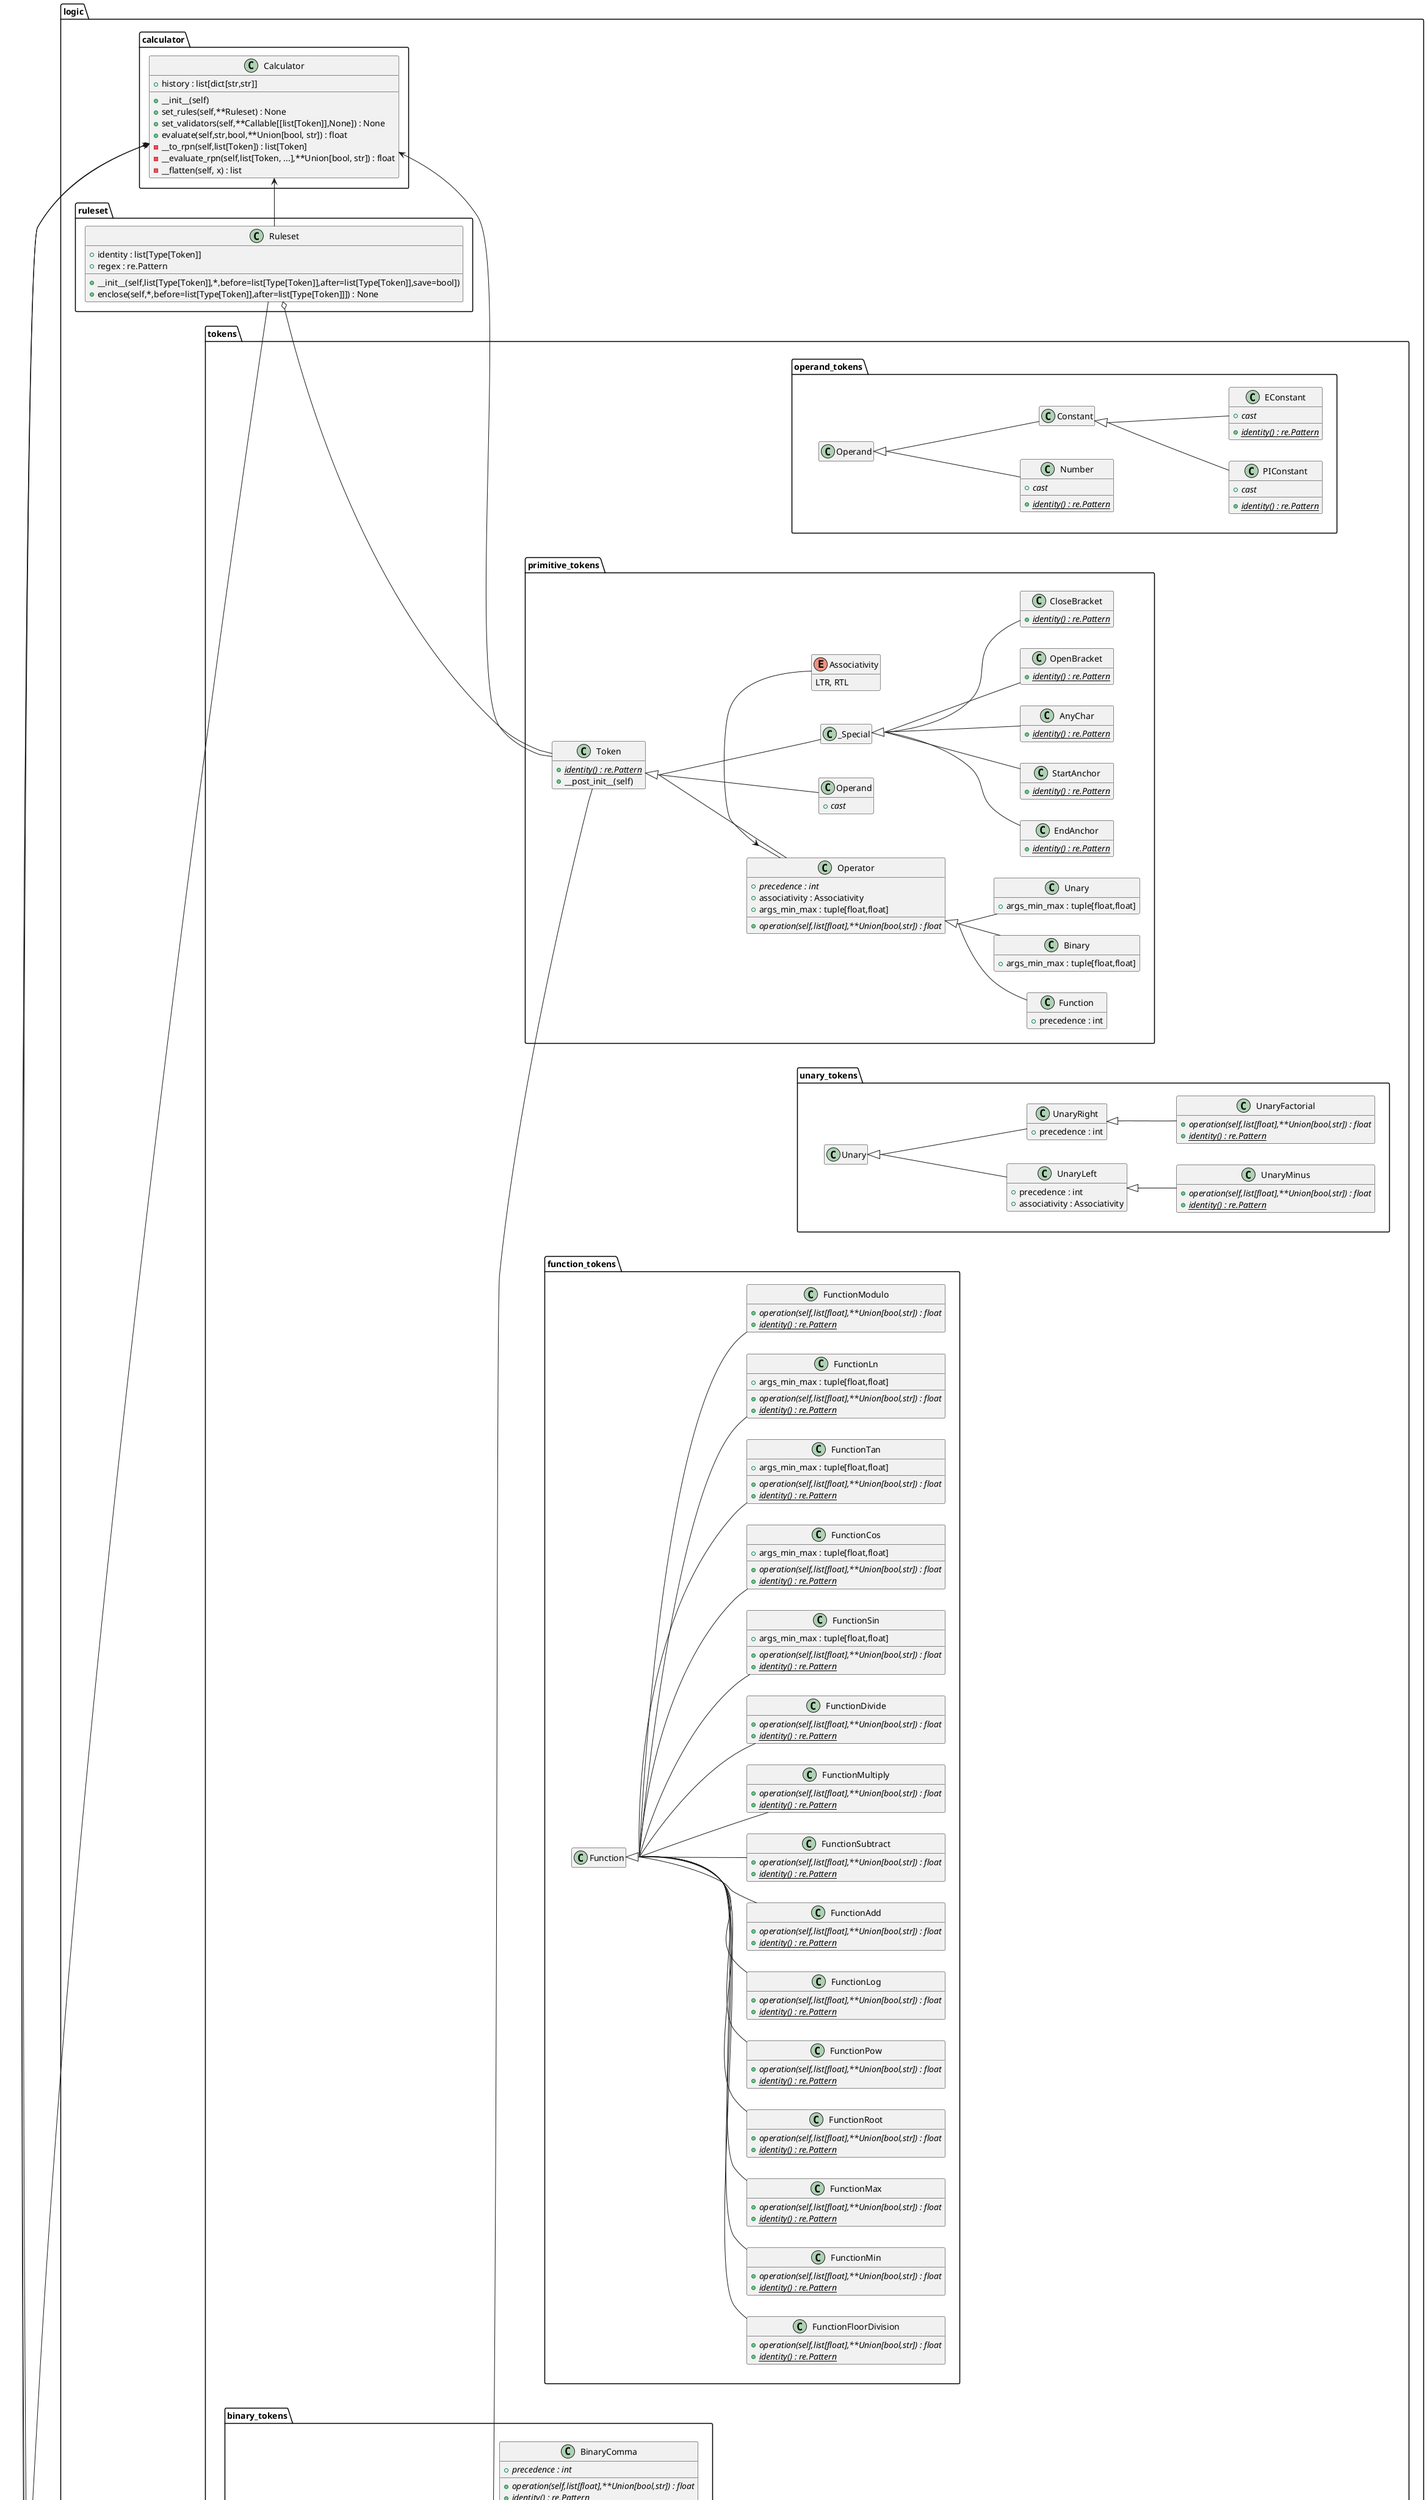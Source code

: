 @startuml

skinparam groupinheritance 2
hide empty member
left to right direction

package logic {
    package tokens {
        package primitive_tokens {
            class Token {
                +{abstract} {static} {method} identity() : re.Pattern
                +{method} __post_init__(self)
            }
            class _Special extends Token
            class OpenBracket extends _Special {
                +{abstract} {static} {method} identity() : re.Pattern
            }
            class CloseBracket extends _Special {
                +{abstract} {static} {method} identity() : re.Pattern
            }
            class EndAnchor extends _Special {
                +{abstract} {static} {method} identity() : re.Pattern
            }
            class StartAnchor extends _Special {
                +{abstract} {static} {method} identity() : re.Pattern
            }
            class AnyChar extends _Special {
                +{abstract} {static} {method} identity() : re.Pattern
            }
            class Operand extends Token {
                +{abstract} {field} cast
            }
            enum Associativity {
                LTR, RTL
            }
            class Operator extends Token {
                +{abstract} {field} precedence : int
                +{field} associativity : Associativity
                +{abstract} {method} operation(self,list[float],**Union[bool,str]) : float
                +{field} args_min_max : tuple[float,float]
            }
            class Binary extends Operator {
                +{field} args_min_max : tuple[float,float]
            }
            class Unary extends Operator {
                +{field} args_min_max : tuple[float,float]
            }
            class Function extends Operator {
                +{field} precedence : int
            }
            Operator <- Associativity
        }
        package operand_tokens {
            class Number extends Operand  {
                 +{abstract} {static} {method} identity() : re.Pattern
                 +{abstract} {field} cast
            }
            class Constant extends Operand
            class PIConstant extends Constant {
                 +{abstract} {static} {method} identity() : re.Pattern
                 +{abstract} {field} cast
            }
            class EConstant extends Constant {
                 +{abstract} {static} {method} identity() : re.Pattern
                 +{abstract} {field} cast
            }
        }
        package unary_tokens {
            class UnaryLeft extends Unary {
                +{field} precedence : int
                +{field} associativity : Associativity
            }
            class UnaryRight extends Unary {
                +{field} precedence : int
            }
            class UnaryMinus extends UnaryLeft {
                +{abstract} {method} operation(self,list[float],**Union[bool,str]) : float
                +{abstract} {static} {method} identity() : re.Pattern
            }
            class UnaryFactorial extends UnaryRight {
                +{abstract} {method} operation(self,list[float],**Union[bool,str]) : float
                +{abstract} {static} {method} identity() : re.Pattern
            }
        }
        package binary_tokens {
            class BinaryComma extends Binary {
                +{abstract} {field} precedence : int
                +{abstract} {method} operation(self,list[float],**Union[bool,str]) : float
                +{abstract} {static} {method} identity() : re.Pattern
            }
            class BinaryPlus extends Binary {
                +{abstract} {field} precedence : int
                +{abstract} {method} operation(self,list[float],**Union[bool,str]) : float
                +{abstract} {static} {method} identity() : re.Pattern
            }
            class BinaryMinus extends Binary {
                +{abstract} {field} precedence : int
                +{abstract} {method} operation(self,list[float],**Union[bool,str]) : float
                +{abstract} {static} {method} identity() : re.Pattern
            }
            class BinaryMultiply extends Binary {
                +{abstract} {field} precedence : int
                +{abstract} {method} operation(self,list[float],**Union[bool,str]) : float
                +{abstract} {static} {method} identity() : re.Pattern
            }
            class BinaryDivide extends Binary {
                +{abstract} {field} precedence : int
                +{abstract} {method} operation(self,list[float],**Union[bool,str]) : float
                +{abstract} {static} {method} identity() : re.Pattern
            }
            class BinaryModulo extends Binary {
                +{abstract} {field} precedence : int
                +{abstract} {method} operation(self,list[float],**Union[bool,str]) : float
                +{abstract} {static} {method} identity() : re.Pattern
            }
            class BinaryExponent extends Binary {
                +{abstract} {field} precedence : int
                +{abstract} {method} operation(self,list[float],**Union[bool,str]) : float
                +{abstract} {static} {method} identity() : re.Pattern
                +{field} associativity : Associativity
            }
        }
        package function_tokens {
            class FunctionModulo extends Function {
                +{abstract} {method} operation(self,list[float],**Union[bool,str]) : float
                +{abstract} {static} {method} identity() : re.Pattern
            }
            class FunctionFloorDivision extends Function {
                +{abstract} {method} operation(self,list[float],**Union[bool,str]) : float
                +{abstract} {static} {method} identity() : re.Pattern
            }
            class FunctionMin extends Function {
                +{abstract} {method} operation(self,list[float],**Union[bool,str]) : float
                +{abstract} {static} {method} identity() : re.Pattern
            }
            class FunctionMax extends Function {
                +{abstract} {method} operation(self,list[float],**Union[bool,str]) : float
                +{abstract} {static} {method} identity() : re.Pattern
            }
            class FunctionRoot extends Function {
                +{abstract} {method} operation(self,list[float],**Union[bool,str]) : float
                +{abstract} {static} {method} identity() : re.Pattern
            }
            class FunctionPow extends Function {
                +{abstract} {method} operation(self,list[float],**Union[bool,str]) : float
                +{abstract} {static} {method} identity() : re.Pattern
            }
            class FunctionLog extends Function {
                +{abstract} {method} operation(self,list[float],**Union[bool,str]) : float
                +{abstract} {static} {method} identity() : re.Pattern
            }
            class FunctionAdd extends Function {
                +{abstract} {method} operation(self,list[float],**Union[bool,str]) : float
                +{abstract} {static} {method} identity() : re.Pattern
            }
            class FunctionSubtract extends Function {
                +{abstract} {method} operation(self,list[float],**Union[bool,str]) : float
                +{abstract} {static} {method} identity() : re.Pattern
            }
            class FunctionMultiply extends Function {
                +{abstract} {method} operation(self,list[float],**Union[bool,str]) : float
                +{abstract} {static} {method} identity() : re.Pattern
            }
            class FunctionDivide extends Function {
                +{abstract} {method} operation(self,list[float],**Union[bool,str]) : float
                +{abstract} {static} {method} identity() : re.Pattern
            }
            class FunctionSin extends Function {
                +{abstract} {method} operation(self,list[float],**Union[bool,str]) : float
                +{abstract} {static} {method} identity() : re.Pattern
                +{field} args_min_max : tuple[float,float]
            }
            class FunctionCos extends Function {
                +{abstract} {method} operation(self,list[float],**Union[bool,str]) : float
                +{abstract} {static} {method} identity() : re.Pattern
                +{field} args_min_max : tuple[float,float]
            }
            class FunctionTan extends Function {
                +{abstract} {method} operation(self,list[float],**Union[bool,str]) : float
                +{abstract} {static} {method} identity() : re.Pattern
                +{field} args_min_max : tuple[float,float]
            }
            class FunctionLn extends Function {
                +{abstract} {method} operation(self,list[float],**Union[bool,str]) : float
                +{abstract} {static} {method} identity() : re.Pattern
                +{field} args_min_max : tuple[float,float]
            }
        }
    }

    package calculator {
        class Calculator {
            +{method} __init__(self)
            +{field} history : list[dict[str,str]]
            +{method} set_rules(self,**Ruleset) : None
            +{method} set_validators(self,**Callable[[list[Token]],None]) : None
            +{method} evaluate(self,str,bool,**Union[bool, str]) : float
            -{method} __to_rpn(self,list[Token]) : list[Token]
            -{method} __evaluate_rpn(self,list[Token, ...],**Union[bool, str]) : float
            -{method} __flatten(self, x) : list
        }
    }
    package ruleset {
        class Ruleset {
            +{method} __init__(self,list[Type[Token]],*,before=list[Type[Token]],after=list[Type[Token]],save=bool])
            +{field} identity : list[Type[Token]]
            +{method} enclose(self,*,before=list[Type[Token]],after=list[Type[Token]]]) : None
            +{field} regex : re.Pattern
        }
    }
    package tokenizer {
        class Tokenizer {
            +{method} __init__(self)
            +{field} tokens : list[Token]
            +{method} set_rules(self,**Ruleset) : None
            +{method} set_validators(self,**Callable[[list[Token]], None]) : None
            +{method} parse(self,str) : list[Token]
            +{method} compile(self) : None
            -{method} __verify(self) : None
            -{method} __split(self,str) : Iterator[re.Match]
            -{method} __tokenize(Iterator[re.Match]) : list[Token]
        }
    }
    package errors {
        class OperationArgumentsException
        class UnrecognizedTokenException
        class CalculationException
        class SeparatorException
    }
    Calculator *- Tokenizer
    Calculator <- Ruleset
    Calculator <- Token
    Calculator <- UnrecognizedTokenException
    Calculator <- CalculationException

    Tokenizer o- Ruleset
    Tokenizer o- Token

    Ruleset o-- Token

    operand_tokens <-[hidden]up- primitive_tokens

    primitive_tokens <-[hidden]up function_tokens
    function_tokens <-[hidden]up- binary_tokens

    unary_tokens <-[hidden]up operand_tokens
}

@enduml